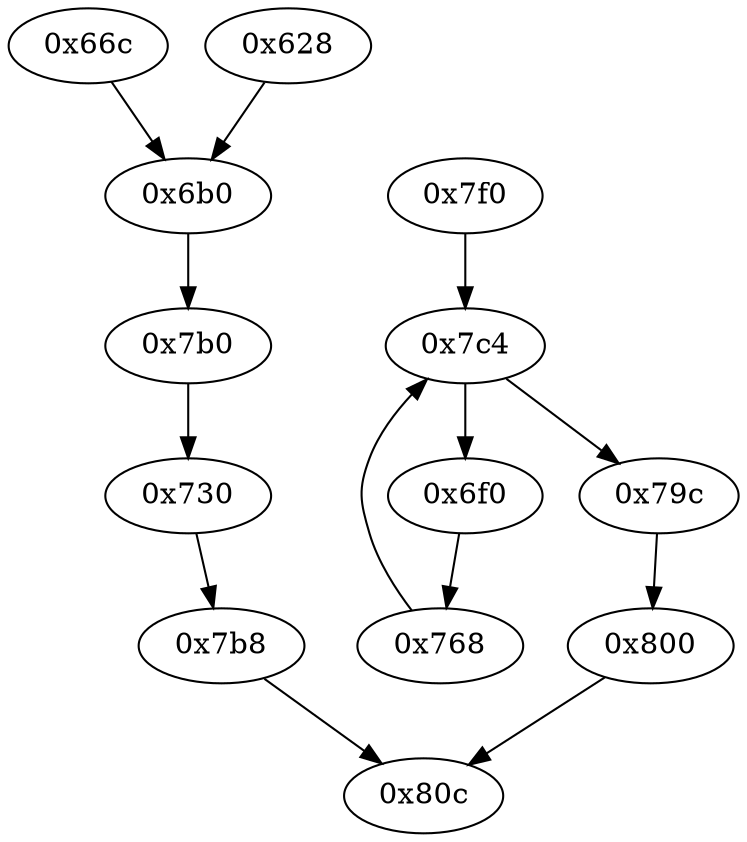 strict digraph "" {
	"0x800"	 [opcode="[u'mov', u'mov', u'b']"];
	"0x80c"	 [opcode="[u'mov', u'sub', u'pop']"];
	"0x800" -> "0x80c";
	"0x768"	 [opcode="[u'ldr', u'ldr', u'mov', u'add', u'b']"];
	"0x7c4"	 [opcode="[u'ldr', u'str', u'str', u'ldr', u'ldrb', u'ldr', u'ldr', u'ldr', u'cmp', u'mov', u'b']"];
	"0x768" -> "0x7c4";
	"0x6b0"	 [opcode="[u'ldr', u'b']"];
	"0x7b0"	 [opcode="[u'ldr', u'b']"];
	"0x6b0" -> "0x7b0";
	"0x730"	 [opcode="[u'ldr', u'bl', u'ldr', u'b']"];
	"0x7b8"	 [opcode="[u'mov', u'mov', u'b']"];
	"0x730" -> "0x7b8";
	"0x7b8" -> "0x80c";
	"0x6f0"	 [opcode="[u'ldr', u'ldr', u'add', u'str', u'ldr', u'b']"];
	"0x6f0" -> "0x768";
	"0x66c"	 [opcode="[u'ldr', u'cmp', u'mov', u'ldr']"];
	"0x66c" -> "0x6b0";
	"0x7f0"	 [opcode="[u'mov', u'mov', u'mov', u'b']"];
	"0x7f0" -> "0x7c4";
	"0x628"	 [opcode="[u'push', u'add', u'sub', u'str', u'cmp', u'ldr', u'ldr', u'ldr', u'add', u'mov', u'ldr', u'ldr', u'ldr', u'str', u'ldr', u'add', \
u'b']"];
	"0x628" -> "0x6b0";
	"0x7b0" -> "0x730";
	"0x79c"	 [opcode="[u'ldr', u'mov', u'bl', u'ldr', u'b']"];
	"0x79c" -> "0x800";
	"0x7c4" -> "0x6f0";
	"0x7c4" -> "0x79c";
}
